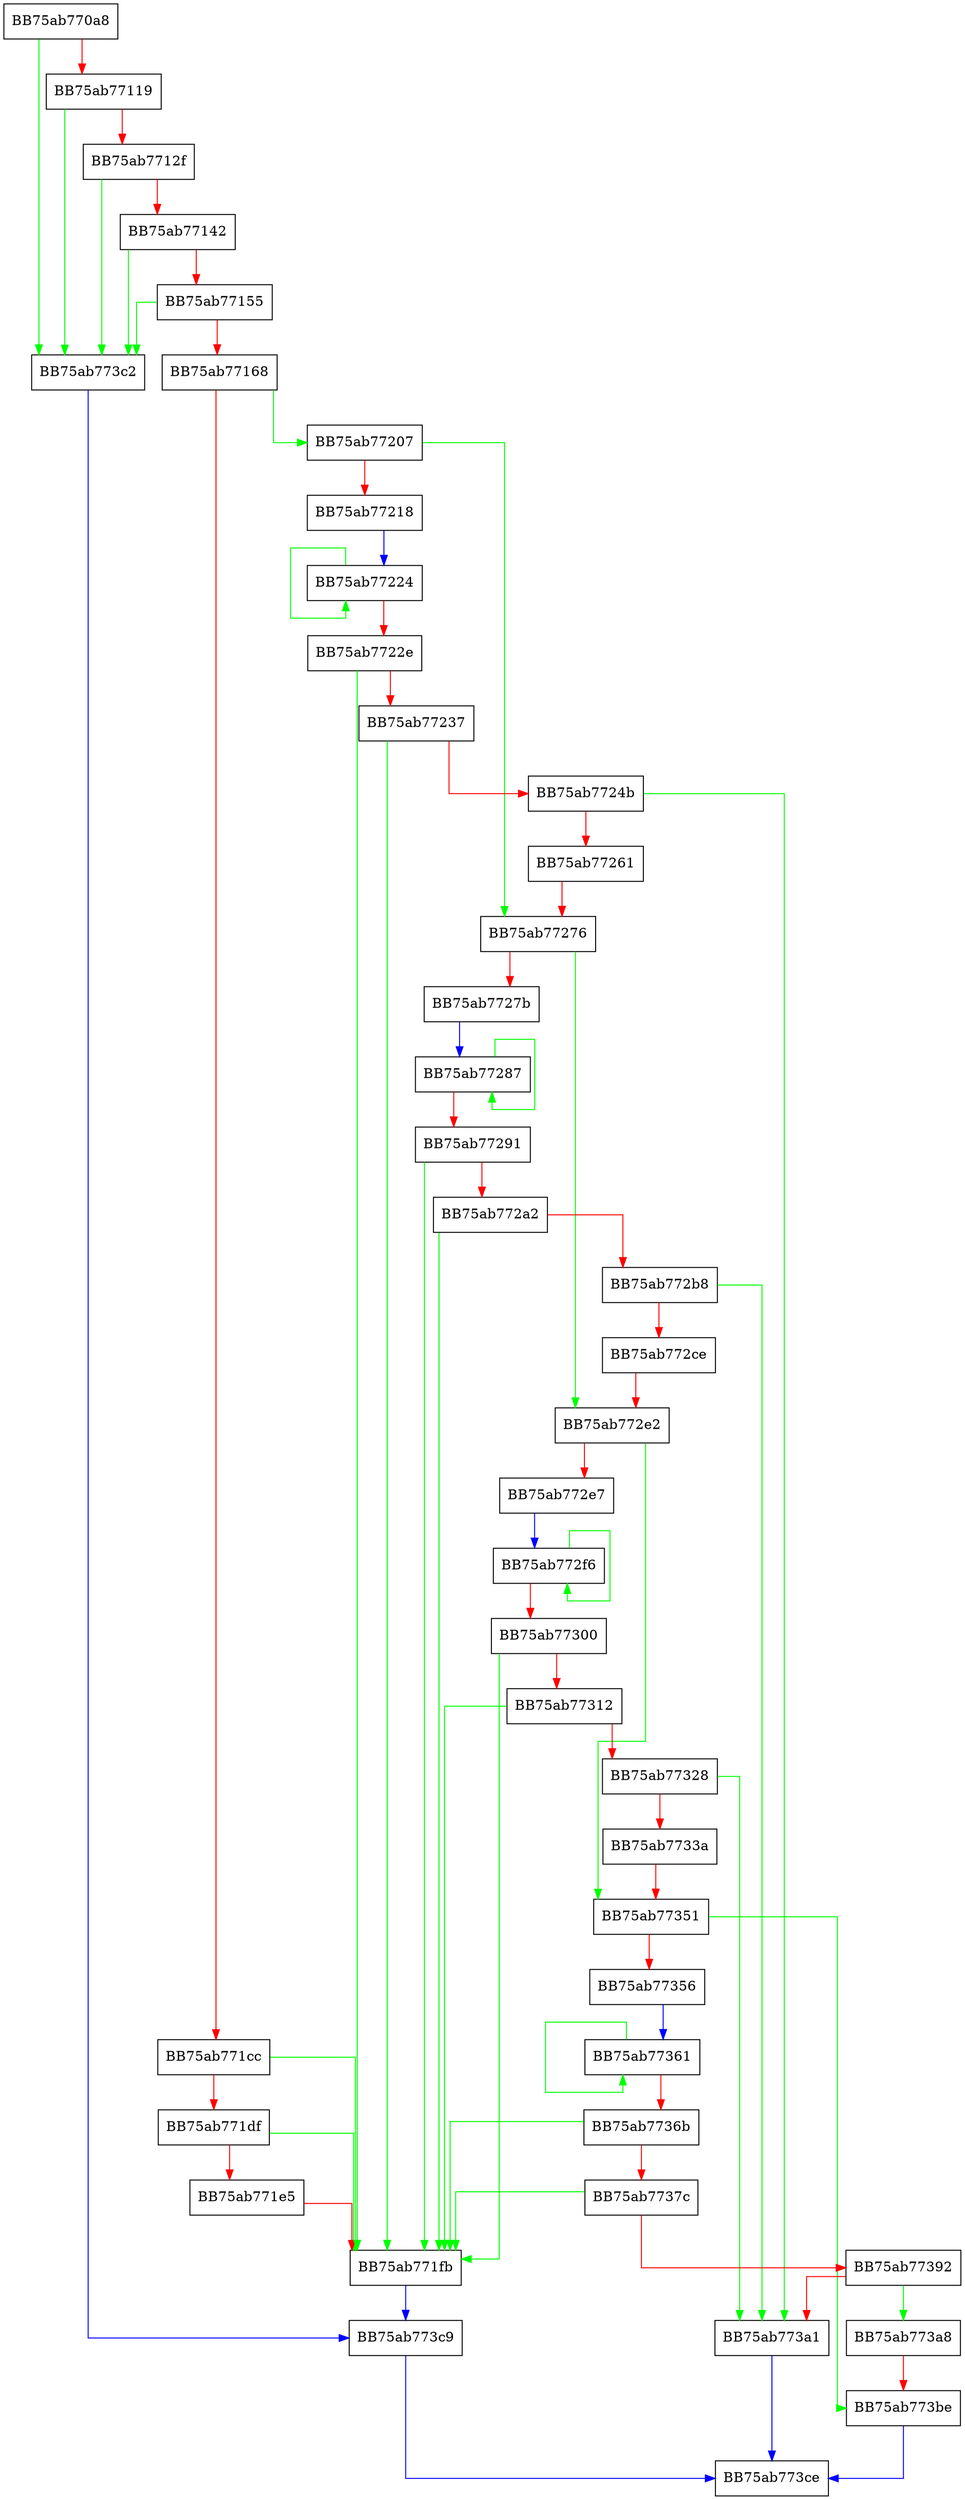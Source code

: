 digraph pfnSplitPath {
  node [shape="box"];
  graph [splines=ortho];
  BB75ab770a8 -> BB75ab773c2 [color="green"];
  BB75ab770a8 -> BB75ab77119 [color="red"];
  BB75ab77119 -> BB75ab773c2 [color="green"];
  BB75ab77119 -> BB75ab7712f [color="red"];
  BB75ab7712f -> BB75ab773c2 [color="green"];
  BB75ab7712f -> BB75ab77142 [color="red"];
  BB75ab77142 -> BB75ab773c2 [color="green"];
  BB75ab77142 -> BB75ab77155 [color="red"];
  BB75ab77155 -> BB75ab773c2 [color="green"];
  BB75ab77155 -> BB75ab77168 [color="red"];
  BB75ab77168 -> BB75ab77207 [color="green"];
  BB75ab77168 -> BB75ab771cc [color="red"];
  BB75ab771cc -> BB75ab771fb [color="green"];
  BB75ab771cc -> BB75ab771df [color="red"];
  BB75ab771df -> BB75ab771fb [color="green"];
  BB75ab771df -> BB75ab771e5 [color="red"];
  BB75ab771e5 -> BB75ab771fb [color="red"];
  BB75ab771fb -> BB75ab773c9 [color="blue"];
  BB75ab77207 -> BB75ab77276 [color="green"];
  BB75ab77207 -> BB75ab77218 [color="red"];
  BB75ab77218 -> BB75ab77224 [color="blue"];
  BB75ab77224 -> BB75ab77224 [color="green"];
  BB75ab77224 -> BB75ab7722e [color="red"];
  BB75ab7722e -> BB75ab771fb [color="green"];
  BB75ab7722e -> BB75ab77237 [color="red"];
  BB75ab77237 -> BB75ab771fb [color="green"];
  BB75ab77237 -> BB75ab7724b [color="red"];
  BB75ab7724b -> BB75ab773a1 [color="green"];
  BB75ab7724b -> BB75ab77261 [color="red"];
  BB75ab77261 -> BB75ab77276 [color="red"];
  BB75ab77276 -> BB75ab772e2 [color="green"];
  BB75ab77276 -> BB75ab7727b [color="red"];
  BB75ab7727b -> BB75ab77287 [color="blue"];
  BB75ab77287 -> BB75ab77287 [color="green"];
  BB75ab77287 -> BB75ab77291 [color="red"];
  BB75ab77291 -> BB75ab771fb [color="green"];
  BB75ab77291 -> BB75ab772a2 [color="red"];
  BB75ab772a2 -> BB75ab771fb [color="green"];
  BB75ab772a2 -> BB75ab772b8 [color="red"];
  BB75ab772b8 -> BB75ab773a1 [color="green"];
  BB75ab772b8 -> BB75ab772ce [color="red"];
  BB75ab772ce -> BB75ab772e2 [color="red"];
  BB75ab772e2 -> BB75ab77351 [color="green"];
  BB75ab772e2 -> BB75ab772e7 [color="red"];
  BB75ab772e7 -> BB75ab772f6 [color="blue"];
  BB75ab772f6 -> BB75ab772f6 [color="green"];
  BB75ab772f6 -> BB75ab77300 [color="red"];
  BB75ab77300 -> BB75ab771fb [color="green"];
  BB75ab77300 -> BB75ab77312 [color="red"];
  BB75ab77312 -> BB75ab771fb [color="green"];
  BB75ab77312 -> BB75ab77328 [color="red"];
  BB75ab77328 -> BB75ab773a1 [color="green"];
  BB75ab77328 -> BB75ab7733a [color="red"];
  BB75ab7733a -> BB75ab77351 [color="red"];
  BB75ab77351 -> BB75ab773be [color="green"];
  BB75ab77351 -> BB75ab77356 [color="red"];
  BB75ab77356 -> BB75ab77361 [color="blue"];
  BB75ab77361 -> BB75ab77361 [color="green"];
  BB75ab77361 -> BB75ab7736b [color="red"];
  BB75ab7736b -> BB75ab771fb [color="green"];
  BB75ab7736b -> BB75ab7737c [color="red"];
  BB75ab7737c -> BB75ab771fb [color="green"];
  BB75ab7737c -> BB75ab77392 [color="red"];
  BB75ab77392 -> BB75ab773a8 [color="green"];
  BB75ab77392 -> BB75ab773a1 [color="red"];
  BB75ab773a1 -> BB75ab773ce [color="blue"];
  BB75ab773a8 -> BB75ab773be [color="red"];
  BB75ab773be -> BB75ab773ce [color="blue"];
  BB75ab773c2 -> BB75ab773c9 [color="blue"];
  BB75ab773c9 -> BB75ab773ce [color="blue"];
}